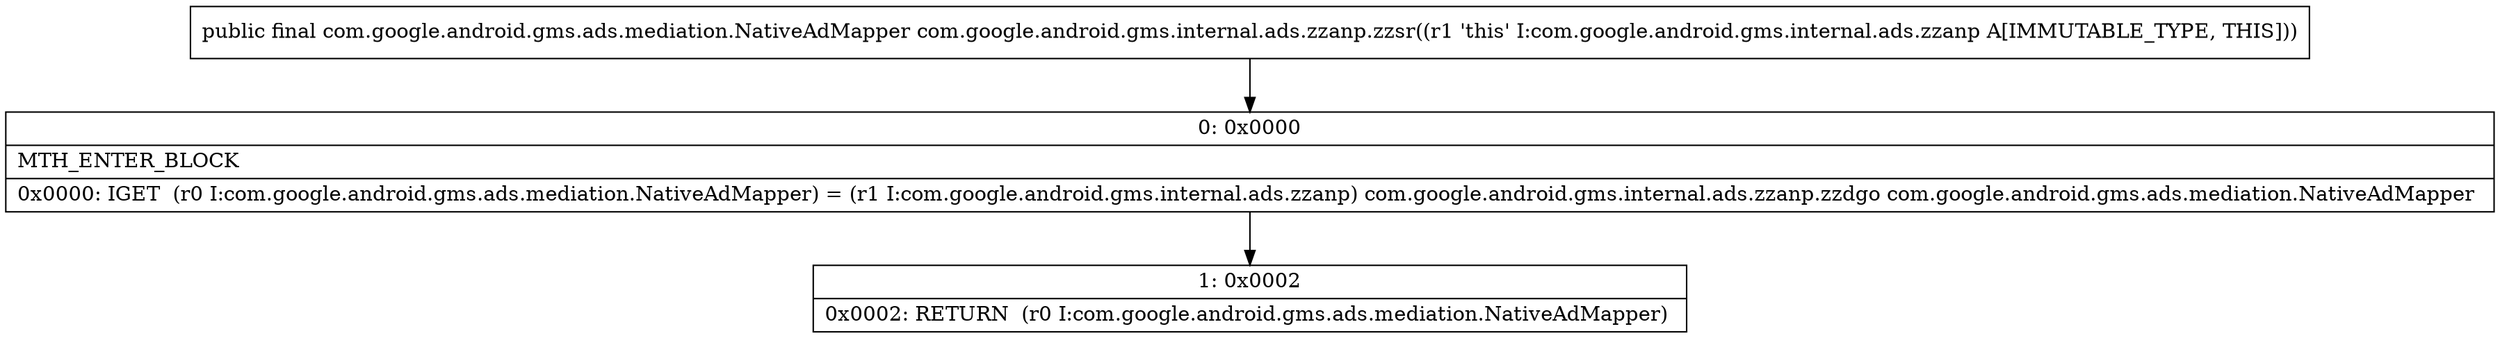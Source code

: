 digraph "CFG forcom.google.android.gms.internal.ads.zzanp.zzsr()Lcom\/google\/android\/gms\/ads\/mediation\/NativeAdMapper;" {
Node_0 [shape=record,label="{0\:\ 0x0000|MTH_ENTER_BLOCK\l|0x0000: IGET  (r0 I:com.google.android.gms.ads.mediation.NativeAdMapper) = (r1 I:com.google.android.gms.internal.ads.zzanp) com.google.android.gms.internal.ads.zzanp.zzdgo com.google.android.gms.ads.mediation.NativeAdMapper \l}"];
Node_1 [shape=record,label="{1\:\ 0x0002|0x0002: RETURN  (r0 I:com.google.android.gms.ads.mediation.NativeAdMapper) \l}"];
MethodNode[shape=record,label="{public final com.google.android.gms.ads.mediation.NativeAdMapper com.google.android.gms.internal.ads.zzanp.zzsr((r1 'this' I:com.google.android.gms.internal.ads.zzanp A[IMMUTABLE_TYPE, THIS])) }"];
MethodNode -> Node_0;
Node_0 -> Node_1;
}


